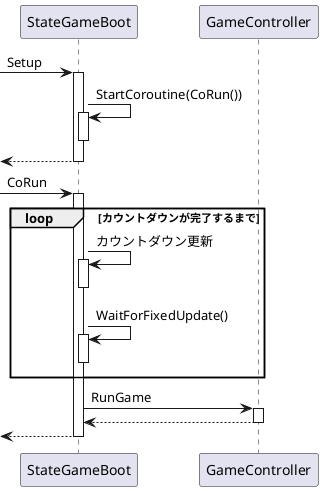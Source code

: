 @startuml

[-> StateGameBoot : Setup
activate StateGameBoot
    StateGameBoot -> StateGameBoot : StartCoroutine(CoRun())
        activate StateGameBoot
        deactivate StateGameBoot
    [<-- StateGameBoot
deactivate StateGameBoot

[-> StateGameBoot : CoRun
activate StateGameBoot
    loop カウントダウンが完了するまで
        StateGameBoot -> StateGameBoot : カウントダウン更新
        activate StateGameBoot
        deactivate StateGameBoot
        StateGameBoot -> StateGameBoot : WaitForFixedUpdate()
        activate StateGameBoot
        deactivate StateGameBoot
    end
    StateGameBoot -> GameController : RunGame
    activate GameController
        StateGameBoot <-- GameController
    deactivate GameController
    [<-- StateGameBoot
deactivate StateGameBoot


@enduml